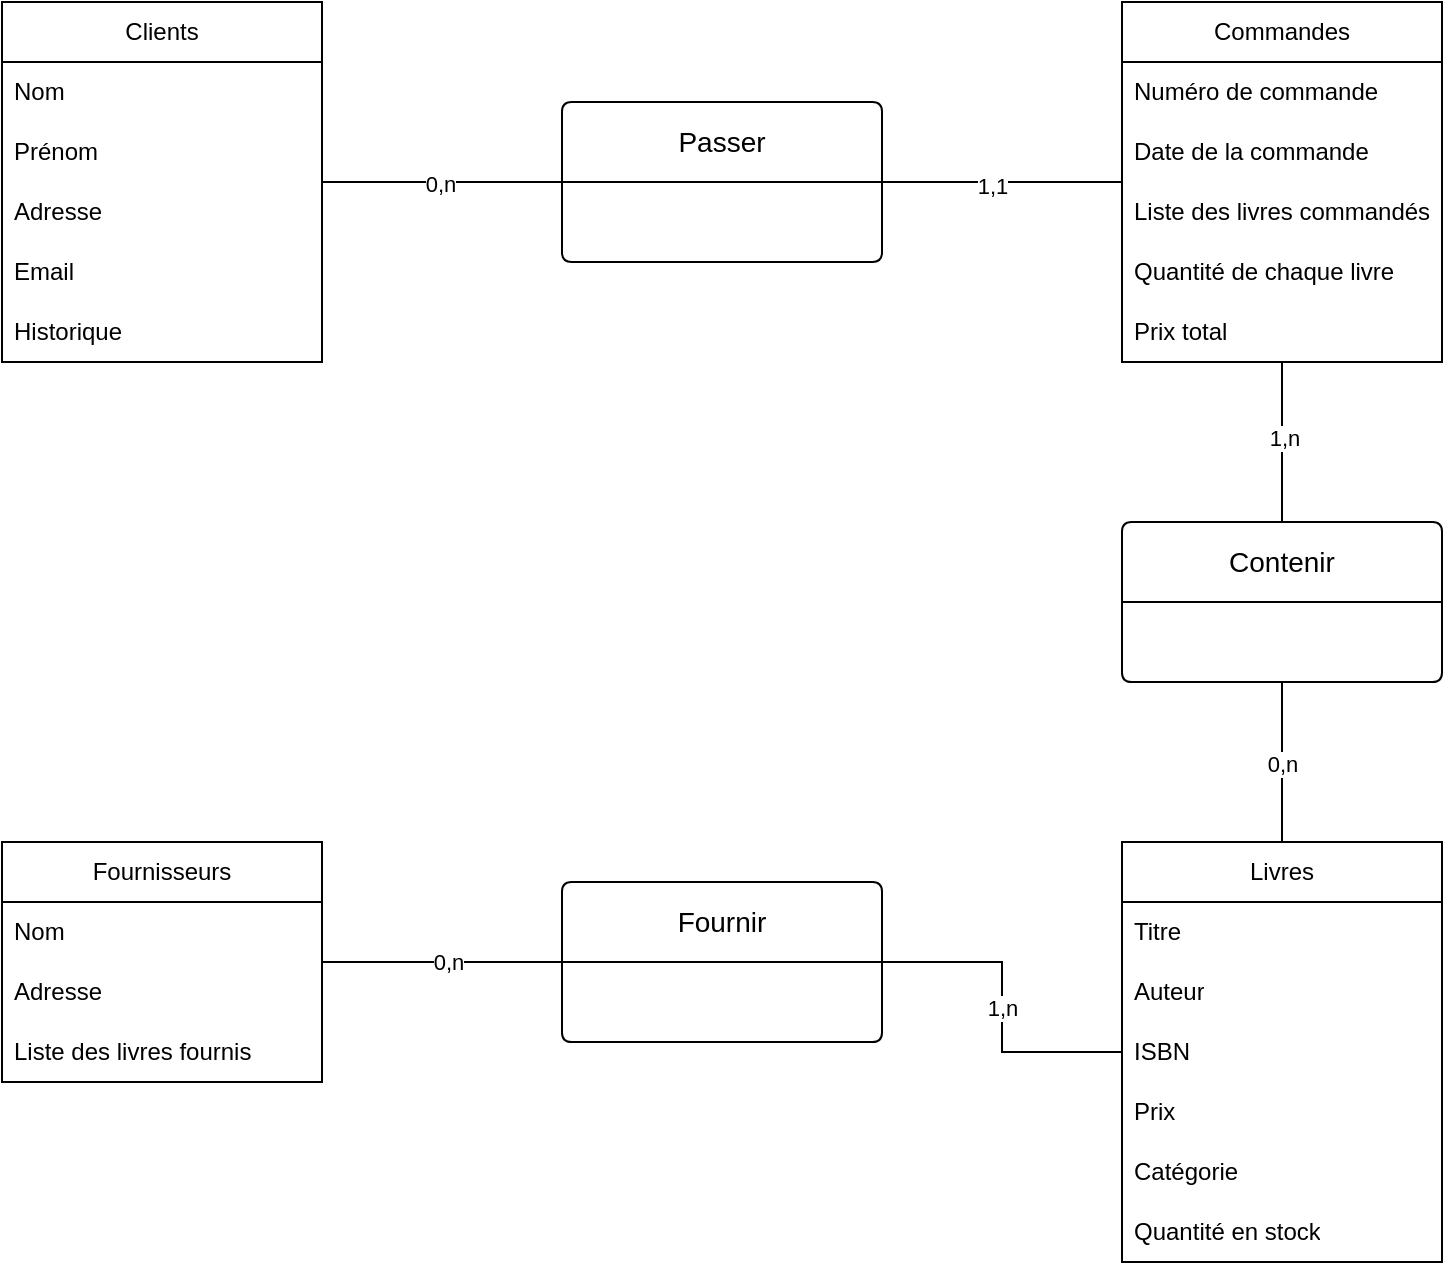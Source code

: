 <mxfile version="22.1.4" type="device" pages="2">
  <diagram name="MCD" id="6eD2b5ssVgxfMgeEizvw">
    <mxGraphModel dx="1066" dy="550" grid="1" gridSize="10" guides="1" tooltips="1" connect="1" arrows="1" fold="1" page="1" pageScale="1" pageWidth="827" pageHeight="1169" math="0" shadow="0">
      <root>
        <mxCell id="0" />
        <mxCell id="1" parent="0" />
        <mxCell id="1QJgleDK58Vx-Bt1VF3o-18" style="edgeStyle=orthogonalEdgeStyle;rounded=0;orthogonalLoop=1;jettySize=auto;html=1;entryX=0.5;entryY=1;entryDx=0;entryDy=0;endArrow=none;endFill=0;" edge="1" parent="1" source="01-zSrQ5VoaxEZ627tCp-1" target="1QJgleDK58Vx-Bt1VF3o-16">
          <mxGeometry relative="1" as="geometry" />
        </mxCell>
        <mxCell id="kgG2RZhFUjRu0FYaITVs-2" value="0,n" style="edgeLabel;html=1;align=center;verticalAlign=middle;resizable=0;points=[];" vertex="1" connectable="0" parent="1QJgleDK58Vx-Bt1VF3o-18">
          <mxGeometry x="-0.01" y="-3" relative="1" as="geometry">
            <mxPoint x="-3" as="offset" />
          </mxGeometry>
        </mxCell>
        <mxCell id="1QJgleDK58Vx-Bt1VF3o-23" style="edgeStyle=orthogonalEdgeStyle;rounded=0;orthogonalLoop=1;jettySize=auto;html=1;entryX=1;entryY=0.5;entryDx=0;entryDy=0;endArrow=none;endFill=0;" edge="1" parent="1" source="01-zSrQ5VoaxEZ627tCp-1" target="1QJgleDK58Vx-Bt1VF3o-19">
          <mxGeometry relative="1" as="geometry" />
        </mxCell>
        <mxCell id="kgG2RZhFUjRu0FYaITVs-3" value="1,n" style="edgeLabel;html=1;align=center;verticalAlign=middle;resizable=0;points=[];" vertex="1" connectable="0" parent="1QJgleDK58Vx-Bt1VF3o-23">
          <mxGeometry x="-0.003" relative="1" as="geometry">
            <mxPoint as="offset" />
          </mxGeometry>
        </mxCell>
        <mxCell id="01-zSrQ5VoaxEZ627tCp-1" value="Livres" style="swimlane;fontStyle=0;childLayout=stackLayout;horizontal=1;startSize=30;horizontalStack=0;resizeParent=1;resizeParentMax=0;resizeLast=0;collapsible=1;marginBottom=0;whiteSpace=wrap;html=1;" vertex="1" parent="1">
          <mxGeometry x="600" y="500" width="160" height="210" as="geometry" />
        </mxCell>
        <mxCell id="01-zSrQ5VoaxEZ627tCp-2" value="Titre" style="text;strokeColor=none;fillColor=none;align=left;verticalAlign=middle;spacingLeft=4;spacingRight=4;overflow=hidden;points=[[0,0.5],[1,0.5]];portConstraint=eastwest;rotatable=0;whiteSpace=wrap;html=1;" vertex="1" parent="01-zSrQ5VoaxEZ627tCp-1">
          <mxGeometry y="30" width="160" height="30" as="geometry" />
        </mxCell>
        <mxCell id="01-zSrQ5VoaxEZ627tCp-3" value="Auteur" style="text;strokeColor=none;fillColor=none;align=left;verticalAlign=middle;spacingLeft=4;spacingRight=4;overflow=hidden;points=[[0,0.5],[1,0.5]];portConstraint=eastwest;rotatable=0;whiteSpace=wrap;html=1;" vertex="1" parent="01-zSrQ5VoaxEZ627tCp-1">
          <mxGeometry y="60" width="160" height="30" as="geometry" />
        </mxCell>
        <mxCell id="01-zSrQ5VoaxEZ627tCp-4" value="ISBN" style="text;strokeColor=none;fillColor=none;align=left;verticalAlign=middle;spacingLeft=4;spacingRight=4;overflow=hidden;points=[[0,0.5],[1,0.5]];portConstraint=eastwest;rotatable=0;whiteSpace=wrap;html=1;" vertex="1" parent="01-zSrQ5VoaxEZ627tCp-1">
          <mxGeometry y="90" width="160" height="30" as="geometry" />
        </mxCell>
        <mxCell id="01-zSrQ5VoaxEZ627tCp-5" value="Prix" style="text;strokeColor=none;fillColor=none;align=left;verticalAlign=middle;spacingLeft=4;spacingRight=4;overflow=hidden;points=[[0,0.5],[1,0.5]];portConstraint=eastwest;rotatable=0;whiteSpace=wrap;html=1;" vertex="1" parent="01-zSrQ5VoaxEZ627tCp-1">
          <mxGeometry y="120" width="160" height="30" as="geometry" />
        </mxCell>
        <mxCell id="01-zSrQ5VoaxEZ627tCp-6" value="Catégorie" style="text;strokeColor=none;fillColor=none;align=left;verticalAlign=middle;spacingLeft=4;spacingRight=4;overflow=hidden;points=[[0,0.5],[1,0.5]];portConstraint=eastwest;rotatable=0;whiteSpace=wrap;html=1;" vertex="1" parent="01-zSrQ5VoaxEZ627tCp-1">
          <mxGeometry y="150" width="160" height="30" as="geometry" />
        </mxCell>
        <mxCell id="01-zSrQ5VoaxEZ627tCp-7" value="Quantité en stock" style="text;strokeColor=none;fillColor=none;align=left;verticalAlign=middle;spacingLeft=4;spacingRight=4;overflow=hidden;points=[[0,0.5],[1,0.5]];portConstraint=eastwest;rotatable=0;whiteSpace=wrap;html=1;" vertex="1" parent="01-zSrQ5VoaxEZ627tCp-1">
          <mxGeometry y="180" width="160" height="30" as="geometry" />
        </mxCell>
        <mxCell id="1QJgleDK58Vx-Bt1VF3o-13" style="edgeStyle=orthogonalEdgeStyle;rounded=0;orthogonalLoop=1;jettySize=auto;html=1;endArrow=none;endFill=0;entryX=0;entryY=0;entryDx=0;entryDy=0;" edge="1" parent="1" source="01-zSrQ5VoaxEZ627tCp-8" target="1QJgleDK58Vx-Bt1VF3o-2">
          <mxGeometry relative="1" as="geometry">
            <mxPoint x="310" y="170" as="targetPoint" />
            <Array as="points">
              <mxPoint x="290" y="170" />
              <mxPoint x="290" y="170" />
            </Array>
          </mxGeometry>
        </mxCell>
        <mxCell id="z5lr2GSLseHt1iwXXFU1-1" value="0,n" style="edgeLabel;html=1;align=center;verticalAlign=middle;resizable=0;points=[];" vertex="1" connectable="0" parent="1QJgleDK58Vx-Bt1VF3o-13">
          <mxGeometry x="-0.017" y="-1" relative="1" as="geometry">
            <mxPoint as="offset" />
          </mxGeometry>
        </mxCell>
        <mxCell id="01-zSrQ5VoaxEZ627tCp-8" value="Clients" style="swimlane;fontStyle=0;childLayout=stackLayout;horizontal=1;startSize=30;horizontalStack=0;resizeParent=1;resizeParentMax=0;resizeLast=0;collapsible=1;marginBottom=0;whiteSpace=wrap;html=1;" vertex="1" parent="1">
          <mxGeometry x="40" y="80" width="160" height="180" as="geometry" />
        </mxCell>
        <mxCell id="01-zSrQ5VoaxEZ627tCp-9" value="Nom" style="text;strokeColor=none;fillColor=none;align=left;verticalAlign=middle;spacingLeft=4;spacingRight=4;overflow=hidden;points=[[0,0.5],[1,0.5]];portConstraint=eastwest;rotatable=0;whiteSpace=wrap;html=1;" vertex="1" parent="01-zSrQ5VoaxEZ627tCp-8">
          <mxGeometry y="30" width="160" height="30" as="geometry" />
        </mxCell>
        <mxCell id="01-zSrQ5VoaxEZ627tCp-10" value="Prénom" style="text;strokeColor=none;fillColor=none;align=left;verticalAlign=middle;spacingLeft=4;spacingRight=4;overflow=hidden;points=[[0,0.5],[1,0.5]];portConstraint=eastwest;rotatable=0;whiteSpace=wrap;html=1;" vertex="1" parent="01-zSrQ5VoaxEZ627tCp-8">
          <mxGeometry y="60" width="160" height="30" as="geometry" />
        </mxCell>
        <mxCell id="01-zSrQ5VoaxEZ627tCp-11" value="Adresse" style="text;strokeColor=none;fillColor=none;align=left;verticalAlign=middle;spacingLeft=4;spacingRight=4;overflow=hidden;points=[[0,0.5],[1,0.5]];portConstraint=eastwest;rotatable=0;whiteSpace=wrap;html=1;" vertex="1" parent="01-zSrQ5VoaxEZ627tCp-8">
          <mxGeometry y="90" width="160" height="30" as="geometry" />
        </mxCell>
        <mxCell id="01-zSrQ5VoaxEZ627tCp-12" value="Email" style="text;strokeColor=none;fillColor=none;align=left;verticalAlign=middle;spacingLeft=4;spacingRight=4;overflow=hidden;points=[[0,0.5],[1,0.5]];portConstraint=eastwest;rotatable=0;whiteSpace=wrap;html=1;" vertex="1" parent="01-zSrQ5VoaxEZ627tCp-8">
          <mxGeometry y="120" width="160" height="30" as="geometry" />
        </mxCell>
        <mxCell id="01-zSrQ5VoaxEZ627tCp-13" value="Historique" style="text;strokeColor=none;fillColor=none;align=left;verticalAlign=middle;spacingLeft=4;spacingRight=4;overflow=hidden;points=[[0,0.5],[1,0.5]];portConstraint=eastwest;rotatable=0;whiteSpace=wrap;html=1;" vertex="1" parent="01-zSrQ5VoaxEZ627tCp-8">
          <mxGeometry y="150" width="160" height="30" as="geometry" />
        </mxCell>
        <mxCell id="1QJgleDK58Vx-Bt1VF3o-21" style="edgeStyle=orthogonalEdgeStyle;rounded=0;orthogonalLoop=1;jettySize=auto;html=1;entryX=0;entryY=0;entryDx=0;entryDy=0;endArrow=none;endFill=0;" edge="1" parent="1" source="01-zSrQ5VoaxEZ627tCp-15" target="1QJgleDK58Vx-Bt1VF3o-20">
          <mxGeometry relative="1" as="geometry">
            <Array as="points">
              <mxPoint x="290" y="560" />
              <mxPoint x="290" y="560" />
            </Array>
          </mxGeometry>
        </mxCell>
        <mxCell id="kgG2RZhFUjRu0FYaITVs-4" value="0,n" style="edgeLabel;html=1;align=center;verticalAlign=middle;resizable=0;points=[];" vertex="1" connectable="0" parent="1QJgleDK58Vx-Bt1VF3o-21">
          <mxGeometry x="0.047" relative="1" as="geometry">
            <mxPoint as="offset" />
          </mxGeometry>
        </mxCell>
        <mxCell id="01-zSrQ5VoaxEZ627tCp-15" value="Fournisseurs" style="swimlane;fontStyle=0;childLayout=stackLayout;horizontal=1;startSize=30;horizontalStack=0;resizeParent=1;resizeParentMax=0;resizeLast=0;collapsible=1;marginBottom=0;whiteSpace=wrap;html=1;" vertex="1" parent="1">
          <mxGeometry x="40" y="500" width="160" height="120" as="geometry" />
        </mxCell>
        <mxCell id="01-zSrQ5VoaxEZ627tCp-16" value="Nom" style="text;strokeColor=none;fillColor=none;align=left;verticalAlign=middle;spacingLeft=4;spacingRight=4;overflow=hidden;points=[[0,0.5],[1,0.5]];portConstraint=eastwest;rotatable=0;whiteSpace=wrap;html=1;" vertex="1" parent="01-zSrQ5VoaxEZ627tCp-15">
          <mxGeometry y="30" width="160" height="30" as="geometry" />
        </mxCell>
        <mxCell id="01-zSrQ5VoaxEZ627tCp-17" value="Adresse" style="text;strokeColor=none;fillColor=none;align=left;verticalAlign=middle;spacingLeft=4;spacingRight=4;overflow=hidden;points=[[0,0.5],[1,0.5]];portConstraint=eastwest;rotatable=0;whiteSpace=wrap;html=1;" vertex="1" parent="01-zSrQ5VoaxEZ627tCp-15">
          <mxGeometry y="60" width="160" height="30" as="geometry" />
        </mxCell>
        <mxCell id="01-zSrQ5VoaxEZ627tCp-18" value="Liste des livres fournis" style="text;strokeColor=none;fillColor=none;align=left;verticalAlign=middle;spacingLeft=4;spacingRight=4;overflow=hidden;points=[[0,0.5],[1,0.5]];portConstraint=eastwest;rotatable=0;whiteSpace=wrap;html=1;" vertex="1" parent="01-zSrQ5VoaxEZ627tCp-15">
          <mxGeometry y="90" width="160" height="30" as="geometry" />
        </mxCell>
        <mxCell id="1QJgleDK58Vx-Bt1VF3o-14" style="edgeStyle=orthogonalEdgeStyle;rounded=0;orthogonalLoop=1;jettySize=auto;html=1;endArrow=none;endFill=0;entryX=1;entryY=0;entryDx=0;entryDy=0;" edge="1" parent="1" source="01-zSrQ5VoaxEZ627tCp-23" target="1QJgleDK58Vx-Bt1VF3o-2">
          <mxGeometry relative="1" as="geometry">
            <mxPoint x="490" y="170" as="targetPoint" />
            <Array as="points">
              <mxPoint x="510" y="170" />
              <mxPoint x="510" y="170" />
            </Array>
          </mxGeometry>
        </mxCell>
        <mxCell id="z5lr2GSLseHt1iwXXFU1-2" value="1,1" style="edgeLabel;html=1;align=center;verticalAlign=middle;resizable=0;points=[];" vertex="1" connectable="0" parent="1QJgleDK58Vx-Bt1VF3o-14">
          <mxGeometry x="0.087" y="2" relative="1" as="geometry">
            <mxPoint as="offset" />
          </mxGeometry>
        </mxCell>
        <mxCell id="1QJgleDK58Vx-Bt1VF3o-17" style="edgeStyle=orthogonalEdgeStyle;rounded=0;orthogonalLoop=1;jettySize=auto;html=1;entryX=0.5;entryY=0;entryDx=0;entryDy=0;endArrow=none;endFill=0;" edge="1" parent="1" source="01-zSrQ5VoaxEZ627tCp-23" target="1QJgleDK58Vx-Bt1VF3o-15">
          <mxGeometry relative="1" as="geometry" />
        </mxCell>
        <mxCell id="kgG2RZhFUjRu0FYaITVs-1" value="1,n" style="edgeLabel;html=1;align=center;verticalAlign=middle;resizable=0;points=[];" vertex="1" connectable="0" parent="1QJgleDK58Vx-Bt1VF3o-17">
          <mxGeometry x="-0.05" y="1" relative="1" as="geometry">
            <mxPoint as="offset" />
          </mxGeometry>
        </mxCell>
        <mxCell id="01-zSrQ5VoaxEZ627tCp-23" value="Commandes" style="swimlane;fontStyle=0;childLayout=stackLayout;horizontal=1;startSize=30;horizontalStack=0;resizeParent=1;resizeParentMax=0;resizeLast=0;collapsible=1;marginBottom=0;whiteSpace=wrap;html=1;" vertex="1" parent="1">
          <mxGeometry x="600" y="80" width="160" height="180" as="geometry" />
        </mxCell>
        <mxCell id="01-zSrQ5VoaxEZ627tCp-24" value="Numéro de commande" style="text;strokeColor=none;fillColor=none;align=left;verticalAlign=middle;spacingLeft=4;spacingRight=4;overflow=hidden;points=[[0,0.5],[1,0.5]];portConstraint=eastwest;rotatable=0;whiteSpace=wrap;html=1;" vertex="1" parent="01-zSrQ5VoaxEZ627tCp-23">
          <mxGeometry y="30" width="160" height="30" as="geometry" />
        </mxCell>
        <mxCell id="01-zSrQ5VoaxEZ627tCp-25" value="Date de la commande" style="text;strokeColor=none;fillColor=none;align=left;verticalAlign=middle;spacingLeft=4;spacingRight=4;overflow=hidden;points=[[0,0.5],[1,0.5]];portConstraint=eastwest;rotatable=0;whiteSpace=wrap;html=1;" vertex="1" parent="01-zSrQ5VoaxEZ627tCp-23">
          <mxGeometry y="60" width="160" height="30" as="geometry" />
        </mxCell>
        <mxCell id="01-zSrQ5VoaxEZ627tCp-26" value="Liste des livres commandés" style="text;strokeColor=none;fillColor=none;align=left;verticalAlign=middle;spacingLeft=4;spacingRight=4;overflow=hidden;points=[[0,0.5],[1,0.5]];portConstraint=eastwest;rotatable=0;whiteSpace=wrap;html=1;" vertex="1" parent="01-zSrQ5VoaxEZ627tCp-23">
          <mxGeometry y="90" width="160" height="30" as="geometry" />
        </mxCell>
        <mxCell id="01-zSrQ5VoaxEZ627tCp-27" value="Quantité de chaque livre" style="text;strokeColor=none;fillColor=none;align=left;verticalAlign=middle;spacingLeft=4;spacingRight=4;overflow=hidden;points=[[0,0.5],[1,0.5]];portConstraint=eastwest;rotatable=0;whiteSpace=wrap;html=1;" vertex="1" parent="01-zSrQ5VoaxEZ627tCp-23">
          <mxGeometry y="120" width="160" height="30" as="geometry" />
        </mxCell>
        <mxCell id="01-zSrQ5VoaxEZ627tCp-28" value="Prix total" style="text;strokeColor=none;fillColor=none;align=left;verticalAlign=middle;spacingLeft=4;spacingRight=4;overflow=hidden;points=[[0,0.5],[1,0.5]];portConstraint=eastwest;rotatable=0;whiteSpace=wrap;html=1;" vertex="1" parent="01-zSrQ5VoaxEZ627tCp-23">
          <mxGeometry y="150" width="160" height="30" as="geometry" />
        </mxCell>
        <mxCell id="1QJgleDK58Vx-Bt1VF3o-1" value="Passer" style="swimlane;childLayout=stackLayout;horizontal=1;startSize=40;horizontalStack=0;rounded=1;fontSize=14;fontStyle=0;strokeWidth=1;resizeParent=0;resizeLast=1;shadow=0;dashed=0;align=center;arcSize=4;whiteSpace=wrap;html=1;" vertex="1" parent="1">
          <mxGeometry x="320" y="130" width="160" height="80" as="geometry" />
        </mxCell>
        <mxCell id="1QJgleDK58Vx-Bt1VF3o-2" value="&lt;br&gt;&lt;br&gt;" style="align=left;strokeColor=none;fillColor=none;spacingLeft=4;fontSize=12;verticalAlign=top;resizable=0;rotatable=0;part=1;html=1;" vertex="1" parent="1QJgleDK58Vx-Bt1VF3o-1">
          <mxGeometry y="40" width="160" height="40" as="geometry" />
        </mxCell>
        <mxCell id="1QJgleDK58Vx-Bt1VF3o-15" value="&lt;div&gt;Contenir&lt;/div&gt;" style="swimlane;childLayout=stackLayout;horizontal=1;startSize=40;horizontalStack=0;rounded=1;fontSize=14;fontStyle=0;strokeWidth=1;resizeParent=0;resizeLast=1;shadow=0;dashed=0;align=center;arcSize=4;whiteSpace=wrap;html=1;" vertex="1" parent="1">
          <mxGeometry x="600" y="340" width="160" height="80" as="geometry" />
        </mxCell>
        <mxCell id="1QJgleDK58Vx-Bt1VF3o-16" value="&lt;br&gt;&lt;br&gt;" style="align=left;strokeColor=none;fillColor=none;spacingLeft=4;fontSize=12;verticalAlign=top;resizable=0;rotatable=0;part=1;html=1;" vertex="1" parent="1QJgleDK58Vx-Bt1VF3o-15">
          <mxGeometry y="40" width="160" height="40" as="geometry" />
        </mxCell>
        <mxCell id="1QJgleDK58Vx-Bt1VF3o-19" value="Fournir" style="swimlane;childLayout=stackLayout;horizontal=1;startSize=40;horizontalStack=0;rounded=1;fontSize=14;fontStyle=0;strokeWidth=1;resizeParent=0;resizeLast=1;shadow=0;dashed=0;align=center;arcSize=4;whiteSpace=wrap;html=1;" vertex="1" parent="1">
          <mxGeometry x="320" y="520" width="160" height="80" as="geometry" />
        </mxCell>
        <mxCell id="1QJgleDK58Vx-Bt1VF3o-20" value="&lt;br&gt;&lt;br&gt;" style="align=left;strokeColor=none;fillColor=none;spacingLeft=4;fontSize=12;verticalAlign=top;resizable=0;rotatable=0;part=1;html=1;" vertex="1" parent="1QJgleDK58Vx-Bt1VF3o-19">
          <mxGeometry y="40" width="160" height="40" as="geometry" />
        </mxCell>
      </root>
    </mxGraphModel>
  </diagram>
  <diagram id="cBYCe9LPqnaPl_q1f8Zo" name="MLD">
    <mxGraphModel dx="874" dy="550" grid="1" gridSize="10" guides="1" tooltips="1" connect="1" arrows="1" fold="1" page="1" pageScale="1" pageWidth="827" pageHeight="1169" math="0" shadow="0">
      <root>
        <mxCell id="0" />
        <mxCell id="1" parent="0" />
        <mxCell id="TsTn-2aJjyQ2oBKT6LDy-1" value="books" style="swimlane;fontStyle=0;childLayout=stackLayout;horizontal=1;startSize=30;horizontalStack=0;resizeParent=1;resizeParentMax=0;resizeLast=0;collapsible=1;marginBottom=0;whiteSpace=wrap;html=1;" vertex="1" parent="1">
          <mxGeometry x="440" y="450" width="160" height="240" as="geometry" />
        </mxCell>
        <mxCell id="TsTn-2aJjyQ2oBKT6LDy-24" value="id INT (PK)" style="text;strokeColor=#d6b656;fillColor=#fff2cc;align=left;verticalAlign=middle;spacingLeft=4;spacingRight=4;overflow=hidden;points=[[0,0.5],[1,0.5]];portConstraint=eastwest;rotatable=0;whiteSpace=wrap;html=1;" vertex="1" parent="TsTn-2aJjyQ2oBKT6LDy-1">
          <mxGeometry y="30" width="160" height="30" as="geometry" />
        </mxCell>
        <mxCell id="TsTn-2aJjyQ2oBKT6LDy-2" value="title VARCHAR" style="text;strokeColor=none;fillColor=none;align=left;verticalAlign=middle;spacingLeft=4;spacingRight=4;overflow=hidden;points=[[0,0.5],[1,0.5]];portConstraint=eastwest;rotatable=0;whiteSpace=wrap;html=1;" vertex="1" parent="TsTn-2aJjyQ2oBKT6LDy-1">
          <mxGeometry y="60" width="160" height="30" as="geometry" />
        </mxCell>
        <mxCell id="TsTn-2aJjyQ2oBKT6LDy-3" value="author VARCHAR(60)" style="text;strokeColor=none;fillColor=none;align=left;verticalAlign=middle;spacingLeft=4;spacingRight=4;overflow=hidden;points=[[0,0.5],[1,0.5]];portConstraint=eastwest;rotatable=0;whiteSpace=wrap;html=1;" vertex="1" parent="TsTn-2aJjyQ2oBKT6LDy-1">
          <mxGeometry y="90" width="160" height="30" as="geometry" />
        </mxCell>
        <mxCell id="TsTn-2aJjyQ2oBKT6LDy-4" value="isbn BIGINT" style="text;strokeColor=none;fillColor=none;align=left;verticalAlign=middle;spacingLeft=4;spacingRight=4;overflow=hidden;points=[[0,0.5],[1,0.5]];portConstraint=eastwest;rotatable=0;whiteSpace=wrap;html=1;" vertex="1" parent="TsTn-2aJjyQ2oBKT6LDy-1">
          <mxGeometry y="120" width="160" height="30" as="geometry" />
        </mxCell>
        <mxCell id="TsTn-2aJjyQ2oBKT6LDy-5" value="price DECIMAL(3,2)" style="text;strokeColor=none;fillColor=none;align=left;verticalAlign=middle;spacingLeft=4;spacingRight=4;overflow=hidden;points=[[0,0.5],[1,0.5]];portConstraint=eastwest;rotatable=0;whiteSpace=wrap;html=1;" vertex="1" parent="TsTn-2aJjyQ2oBKT6LDy-1">
          <mxGeometry y="150" width="160" height="30" as="geometry" />
        </mxCell>
        <mxCell id="TsTn-2aJjyQ2oBKT6LDy-6" value="category VARCHAR(80)" style="text;strokeColor=none;fillColor=none;align=left;verticalAlign=middle;spacingLeft=4;spacingRight=4;overflow=hidden;points=[[0,0.5],[1,0.5]];portConstraint=eastwest;rotatable=0;whiteSpace=wrap;html=1;" vertex="1" parent="TsTn-2aJjyQ2oBKT6LDy-1">
          <mxGeometry y="180" width="160" height="30" as="geometry" />
        </mxCell>
        <mxCell id="TsTn-2aJjyQ2oBKT6LDy-7" value="stock_quantity INT" style="text;strokeColor=none;fillColor=none;align=left;verticalAlign=middle;spacingLeft=4;spacingRight=4;overflow=hidden;points=[[0,0.5],[1,0.5]];portConstraint=eastwest;rotatable=0;whiteSpace=wrap;html=1;" vertex="1" parent="TsTn-2aJjyQ2oBKT6LDy-1">
          <mxGeometry y="210" width="160" height="30" as="geometry" />
        </mxCell>
        <mxCell id="TsTn-2aJjyQ2oBKT6LDy-8" value="customers" style="swimlane;fontStyle=0;childLayout=stackLayout;horizontal=1;startSize=30;horizontalStack=0;resizeParent=1;resizeParentMax=0;resizeLast=0;collapsible=1;marginBottom=0;whiteSpace=wrap;html=1;" vertex="1" parent="1">
          <mxGeometry x="80" y="40" width="160" height="210" as="geometry" />
        </mxCell>
        <mxCell id="mKOzIHs88-sHCM2Volg2-1" value="id INT (PK)" style="text;strokeColor=#d6b656;fillColor=#fff2cc;align=left;verticalAlign=middle;spacingLeft=4;spacingRight=4;overflow=hidden;points=[[0,0.5],[1,0.5]];portConstraint=eastwest;rotatable=0;whiteSpace=wrap;html=1;" vertex="1" parent="TsTn-2aJjyQ2oBKT6LDy-8">
          <mxGeometry y="30" width="160" height="30" as="geometry" />
        </mxCell>
        <mxCell id="TsTn-2aJjyQ2oBKT6LDy-9" value="lastname VARCHAR(50)" style="text;strokeColor=none;fillColor=none;align=left;verticalAlign=middle;spacingLeft=4;spacingRight=4;overflow=hidden;points=[[0,0.5],[1,0.5]];portConstraint=eastwest;rotatable=0;whiteSpace=wrap;html=1;" vertex="1" parent="TsTn-2aJjyQ2oBKT6LDy-8">
          <mxGeometry y="60" width="160" height="30" as="geometry" />
        </mxCell>
        <mxCell id="TsTn-2aJjyQ2oBKT6LDy-10" value="firstname VARCHAR(50)" style="text;strokeColor=none;fillColor=none;align=left;verticalAlign=middle;spacingLeft=4;spacingRight=4;overflow=hidden;points=[[0,0.5],[1,0.5]];portConstraint=eastwest;rotatable=0;whiteSpace=wrap;html=1;" vertex="1" parent="TsTn-2aJjyQ2oBKT6LDy-8">
          <mxGeometry y="90" width="160" height="30" as="geometry" />
        </mxCell>
        <mxCell id="TsTn-2aJjyQ2oBKT6LDy-11" value="address TEXT" style="text;strokeColor=none;fillColor=none;align=left;verticalAlign=middle;spacingLeft=4;spacingRight=4;overflow=hidden;points=[[0,0.5],[1,0.5]];portConstraint=eastwest;rotatable=0;whiteSpace=wrap;html=1;" vertex="1" parent="TsTn-2aJjyQ2oBKT6LDy-8">
          <mxGeometry y="120" width="160" height="30" as="geometry" />
        </mxCell>
        <mxCell id="TsTn-2aJjyQ2oBKT6LDy-12" value="email VARCHAR" style="text;strokeColor=none;fillColor=none;align=left;verticalAlign=middle;spacingLeft=4;spacingRight=4;overflow=hidden;points=[[0,0.5],[1,0.5]];portConstraint=eastwest;rotatable=0;whiteSpace=wrap;html=1;" vertex="1" parent="TsTn-2aJjyQ2oBKT6LDy-8">
          <mxGeometry y="150" width="160" height="30" as="geometry" />
        </mxCell>
        <mxCell id="TsTn-2aJjyQ2oBKT6LDy-13" value="history TEXT" style="text;strokeColor=none;fillColor=none;align=left;verticalAlign=middle;spacingLeft=4;spacingRight=4;overflow=hidden;points=[[0,0.5],[1,0.5]];portConstraint=eastwest;rotatable=0;whiteSpace=wrap;html=1;" vertex="1" parent="TsTn-2aJjyQ2oBKT6LDy-8">
          <mxGeometry y="180" width="160" height="30" as="geometry" />
        </mxCell>
        <mxCell id="TsTn-2aJjyQ2oBKT6LDy-14" value="suppliers" style="swimlane;fontStyle=0;childLayout=stackLayout;horizontal=1;startSize=30;horizontalStack=0;resizeParent=1;resizeParentMax=0;resizeLast=0;collapsible=1;marginBottom=0;whiteSpace=wrap;html=1;" vertex="1" parent="1">
          <mxGeometry x="40" y="440" width="160" height="150" as="geometry" />
        </mxCell>
        <mxCell id="mKOzIHs88-sHCM2Volg2-3" value="id INT (PK)" style="text;strokeColor=#d6b656;fillColor=#fff2cc;align=left;verticalAlign=middle;spacingLeft=4;spacingRight=4;overflow=hidden;points=[[0,0.5],[1,0.5]];portConstraint=eastwest;rotatable=0;whiteSpace=wrap;html=1;" vertex="1" parent="TsTn-2aJjyQ2oBKT6LDy-14">
          <mxGeometry y="30" width="160" height="30" as="geometry" />
        </mxCell>
        <mxCell id="TsTn-2aJjyQ2oBKT6LDy-15" value="name VARCHAR(50)" style="text;strokeColor=none;fillColor=none;align=left;verticalAlign=middle;spacingLeft=4;spacingRight=4;overflow=hidden;points=[[0,0.5],[1,0.5]];portConstraint=eastwest;rotatable=0;whiteSpace=wrap;html=1;" vertex="1" parent="TsTn-2aJjyQ2oBKT6LDy-14">
          <mxGeometry y="60" width="160" height="30" as="geometry" />
        </mxCell>
        <mxCell id="TsTn-2aJjyQ2oBKT6LDy-16" value="address TEXT" style="text;strokeColor=none;fillColor=none;align=left;verticalAlign=middle;spacingLeft=4;spacingRight=4;overflow=hidden;points=[[0,0.5],[1,0.5]];portConstraint=eastwest;rotatable=0;whiteSpace=wrap;html=1;" vertex="1" parent="TsTn-2aJjyQ2oBKT6LDy-14">
          <mxGeometry y="90" width="160" height="30" as="geometry" />
        </mxCell>
        <mxCell id="TsTn-2aJjyQ2oBKT6LDy-17" value="books_supplied TEXT" style="text;strokeColor=none;fillColor=none;align=left;verticalAlign=middle;spacingLeft=4;spacingRight=4;overflow=hidden;points=[[0,0.5],[1,0.5]];portConstraint=eastwest;rotatable=0;whiteSpace=wrap;html=1;" vertex="1" parent="TsTn-2aJjyQ2oBKT6LDy-14">
          <mxGeometry y="120" width="160" height="30" as="geometry" />
        </mxCell>
        <mxCell id="TsTn-2aJjyQ2oBKT6LDy-18" value="orders" style="swimlane;fontStyle=0;childLayout=stackLayout;horizontal=1;startSize=30;horizontalStack=0;resizeParent=1;resizeParentMax=0;resizeLast=0;collapsible=1;marginBottom=0;whiteSpace=wrap;html=1;" vertex="1" parent="1">
          <mxGeometry x="440" y="40" width="160" height="240" as="geometry" />
        </mxCell>
        <mxCell id="mKOzIHs88-sHCM2Volg2-2" value="id INT (PK)" style="text;strokeColor=#d6b656;fillColor=#fff2cc;align=left;verticalAlign=middle;spacingLeft=4;spacingRight=4;overflow=hidden;points=[[0,0.5],[1,0.5]];portConstraint=eastwest;rotatable=0;whiteSpace=wrap;html=1;" vertex="1" parent="TsTn-2aJjyQ2oBKT6LDy-18">
          <mxGeometry y="30" width="160" height="30" as="geometry" />
        </mxCell>
        <mxCell id="TsTn-2aJjyQ2oBKT6LDy-19" value="number INT" style="text;strokeColor=none;fillColor=none;align=left;verticalAlign=middle;spacingLeft=4;spacingRight=4;overflow=hidden;points=[[0,0.5],[1,0.5]];portConstraint=eastwest;rotatable=0;whiteSpace=wrap;html=1;" vertex="1" parent="TsTn-2aJjyQ2oBKT6LDy-18">
          <mxGeometry y="60" width="160" height="30" as="geometry" />
        </mxCell>
        <mxCell id="TsTn-2aJjyQ2oBKT6LDy-20" value="date DATE" style="text;strokeColor=none;fillColor=none;align=left;verticalAlign=middle;spacingLeft=4;spacingRight=4;overflow=hidden;points=[[0,0.5],[1,0.5]];portConstraint=eastwest;rotatable=0;whiteSpace=wrap;html=1;" vertex="1" parent="TsTn-2aJjyQ2oBKT6LDy-18">
          <mxGeometry y="90" width="160" height="30" as="geometry" />
        </mxCell>
        <mxCell id="TsTn-2aJjyQ2oBKT6LDy-21" value="books_on_order TEXT" style="text;strokeColor=none;fillColor=none;align=left;verticalAlign=middle;spacingLeft=4;spacingRight=4;overflow=hidden;points=[[0,0.5],[1,0.5]];portConstraint=eastwest;rotatable=0;whiteSpace=wrap;html=1;" vertex="1" parent="TsTn-2aJjyQ2oBKT6LDy-18">
          <mxGeometry y="120" width="160" height="30" as="geometry" />
        </mxCell>
        <mxCell id="TsTn-2aJjyQ2oBKT6LDy-22" value="number_of_books INT" style="text;strokeColor=none;fillColor=none;align=left;verticalAlign=middle;spacingLeft=4;spacingRight=4;overflow=hidden;points=[[0,0.5],[1,0.5]];portConstraint=eastwest;rotatable=0;whiteSpace=wrap;html=1;" vertex="1" parent="TsTn-2aJjyQ2oBKT6LDy-18">
          <mxGeometry y="150" width="160" height="30" as="geometry" />
        </mxCell>
        <mxCell id="TsTn-2aJjyQ2oBKT6LDy-23" value="total_price DECIMAL(10,2)" style="text;strokeColor=none;fillColor=none;align=left;verticalAlign=middle;spacingLeft=4;spacingRight=4;overflow=hidden;points=[[0,0.5],[1,0.5]];portConstraint=eastwest;rotatable=0;whiteSpace=wrap;html=1;" vertex="1" parent="TsTn-2aJjyQ2oBKT6LDy-18">
          <mxGeometry y="180" width="160" height="30" as="geometry" />
        </mxCell>
        <mxCell id="jTesvoKOrrjr5euvfknH-1" value="customer_id INT (FK)" style="text;strokeColor=#b85450;fillColor=#f8cecc;align=left;verticalAlign=middle;spacingLeft=4;spacingRight=4;overflow=hidden;points=[[0,0.5],[1,0.5]];portConstraint=eastwest;rotatable=0;whiteSpace=wrap;html=1;" vertex="1" parent="TsTn-2aJjyQ2oBKT6LDy-18">
          <mxGeometry y="210" width="160" height="30" as="geometry" />
        </mxCell>
        <mxCell id="jTesvoKOrrjr5euvfknH-3" style="edgeStyle=orthogonalEdgeStyle;rounded=0;orthogonalLoop=1;jettySize=auto;html=1;exitX=1;exitY=0.5;exitDx=0;exitDy=0;entryX=0;entryY=0.5;entryDx=0;entryDy=0;endArrow=ERoneToMany;endFill=0;startArrow=ERmandOne;startFill=0;" edge="1" parent="1" source="mKOzIHs88-sHCM2Volg2-1" target="jTesvoKOrrjr5euvfknH-1">
          <mxGeometry relative="1" as="geometry" />
        </mxCell>
        <mxCell id="YWO5baxHBR4PntvRJlHm-4" value="orders_books" style="swimlane;fontStyle=0;childLayout=stackLayout;horizontal=1;startSize=30;horizontalStack=0;resizeParent=1;resizeParentMax=0;resizeLast=0;collapsible=1;marginBottom=0;whiteSpace=wrap;html=1;" vertex="1" parent="1">
          <mxGeometry x="440" y="320" width="160" height="90" as="geometry" />
        </mxCell>
        <mxCell id="YWO5baxHBR4PntvRJlHm-7" value="order_id INT (FK)" style="text;strokeColor=#b85450;fillColor=#f8cecc;align=left;verticalAlign=middle;spacingLeft=4;spacingRight=4;overflow=hidden;points=[[0,0.5],[1,0.5]];portConstraint=eastwest;rotatable=0;whiteSpace=wrap;html=1;" vertex="1" parent="YWO5baxHBR4PntvRJlHm-4">
          <mxGeometry y="30" width="160" height="30" as="geometry" />
        </mxCell>
        <mxCell id="YWO5baxHBR4PntvRJlHm-8" value="book_id INT (FK)" style="text;strokeColor=#b85450;fillColor=#f8cecc;align=left;verticalAlign=middle;spacingLeft=4;spacingRight=4;overflow=hidden;points=[[0,0.5],[1,0.5]];portConstraint=eastwest;rotatable=0;whiteSpace=wrap;html=1;" vertex="1" parent="YWO5baxHBR4PntvRJlHm-4">
          <mxGeometry y="60" width="160" height="30" as="geometry" />
        </mxCell>
        <mxCell id="YWO5baxHBR4PntvRJlHm-9" style="edgeStyle=orthogonalEdgeStyle;rounded=0;orthogonalLoop=1;jettySize=auto;html=1;exitX=1;exitY=0.5;exitDx=0;exitDy=0;entryX=1;entryY=0.5;entryDx=0;entryDy=0;endArrow=ERoneToMany;endFill=0;startArrow=ERmandOne;startFill=0;" edge="1" parent="1" source="mKOzIHs88-sHCM2Volg2-2" target="YWO5baxHBR4PntvRJlHm-4">
          <mxGeometry relative="1" as="geometry" />
        </mxCell>
        <mxCell id="YWO5baxHBR4PntvRJlHm-10" style="edgeStyle=orthogonalEdgeStyle;rounded=0;orthogonalLoop=1;jettySize=auto;html=1;exitX=1;exitY=0.5;exitDx=0;exitDy=0;endArrow=ERoneToMany;endFill=0;startArrow=ERmandOne;startFill=0;" edge="1" parent="1" source="TsTn-2aJjyQ2oBKT6LDy-24" target="YWO5baxHBR4PntvRJlHm-8">
          <mxGeometry relative="1" as="geometry" />
        </mxCell>
        <mxCell id="YJmqLYqXhnmgMfnfxU1q-1" value="suppliers_books" style="swimlane;fontStyle=0;childLayout=stackLayout;horizontal=1;startSize=30;horizontalStack=0;resizeParent=1;resizeParentMax=0;resizeLast=0;collapsible=1;marginBottom=0;whiteSpace=wrap;html=1;" vertex="1" parent="1">
          <mxGeometry x="240" y="470" width="160" height="90" as="geometry" />
        </mxCell>
        <mxCell id="YJmqLYqXhnmgMfnfxU1q-2" value="supplier_id INT (FK)" style="text;strokeColor=#b85450;fillColor=#f8cecc;align=left;verticalAlign=middle;spacingLeft=4;spacingRight=4;overflow=hidden;points=[[0,0.5],[1,0.5]];portConstraint=eastwest;rotatable=0;whiteSpace=wrap;html=1;" vertex="1" parent="YJmqLYqXhnmgMfnfxU1q-1">
          <mxGeometry y="30" width="160" height="30" as="geometry" />
        </mxCell>
        <mxCell id="YJmqLYqXhnmgMfnfxU1q-3" value="book_id INT (FK)" style="text;strokeColor=#b85450;fillColor=#f8cecc;align=left;verticalAlign=middle;spacingLeft=4;spacingRight=4;overflow=hidden;points=[[0,0.5],[1,0.5]];portConstraint=eastwest;rotatable=0;whiteSpace=wrap;html=1;" vertex="1" parent="YJmqLYqXhnmgMfnfxU1q-1">
          <mxGeometry y="60" width="160" height="30" as="geometry" />
        </mxCell>
        <mxCell id="YJmqLYqXhnmgMfnfxU1q-4" style="edgeStyle=orthogonalEdgeStyle;rounded=0;orthogonalLoop=1;jettySize=auto;html=1;exitX=1;exitY=0.5;exitDx=0;exitDy=0;endArrow=ERoneToMany;endFill=0;startArrow=ERmandOne;startFill=0;" edge="1" parent="1" source="mKOzIHs88-sHCM2Volg2-3" target="YJmqLYqXhnmgMfnfxU1q-2">
          <mxGeometry relative="1" as="geometry" />
        </mxCell>
        <mxCell id="YJmqLYqXhnmgMfnfxU1q-5" style="edgeStyle=orthogonalEdgeStyle;rounded=0;orthogonalLoop=1;jettySize=auto;html=1;exitX=0;exitY=0.5;exitDx=0;exitDy=0;entryX=1;entryY=0.5;entryDx=0;entryDy=0;endArrow=ERoneToMany;endFill=0;startArrow=ERmandOne;startFill=0;" edge="1" parent="1" source="TsTn-2aJjyQ2oBKT6LDy-24" target="YJmqLYqXhnmgMfnfxU1q-3">
          <mxGeometry relative="1" as="geometry" />
        </mxCell>
      </root>
    </mxGraphModel>
  </diagram>
</mxfile>
